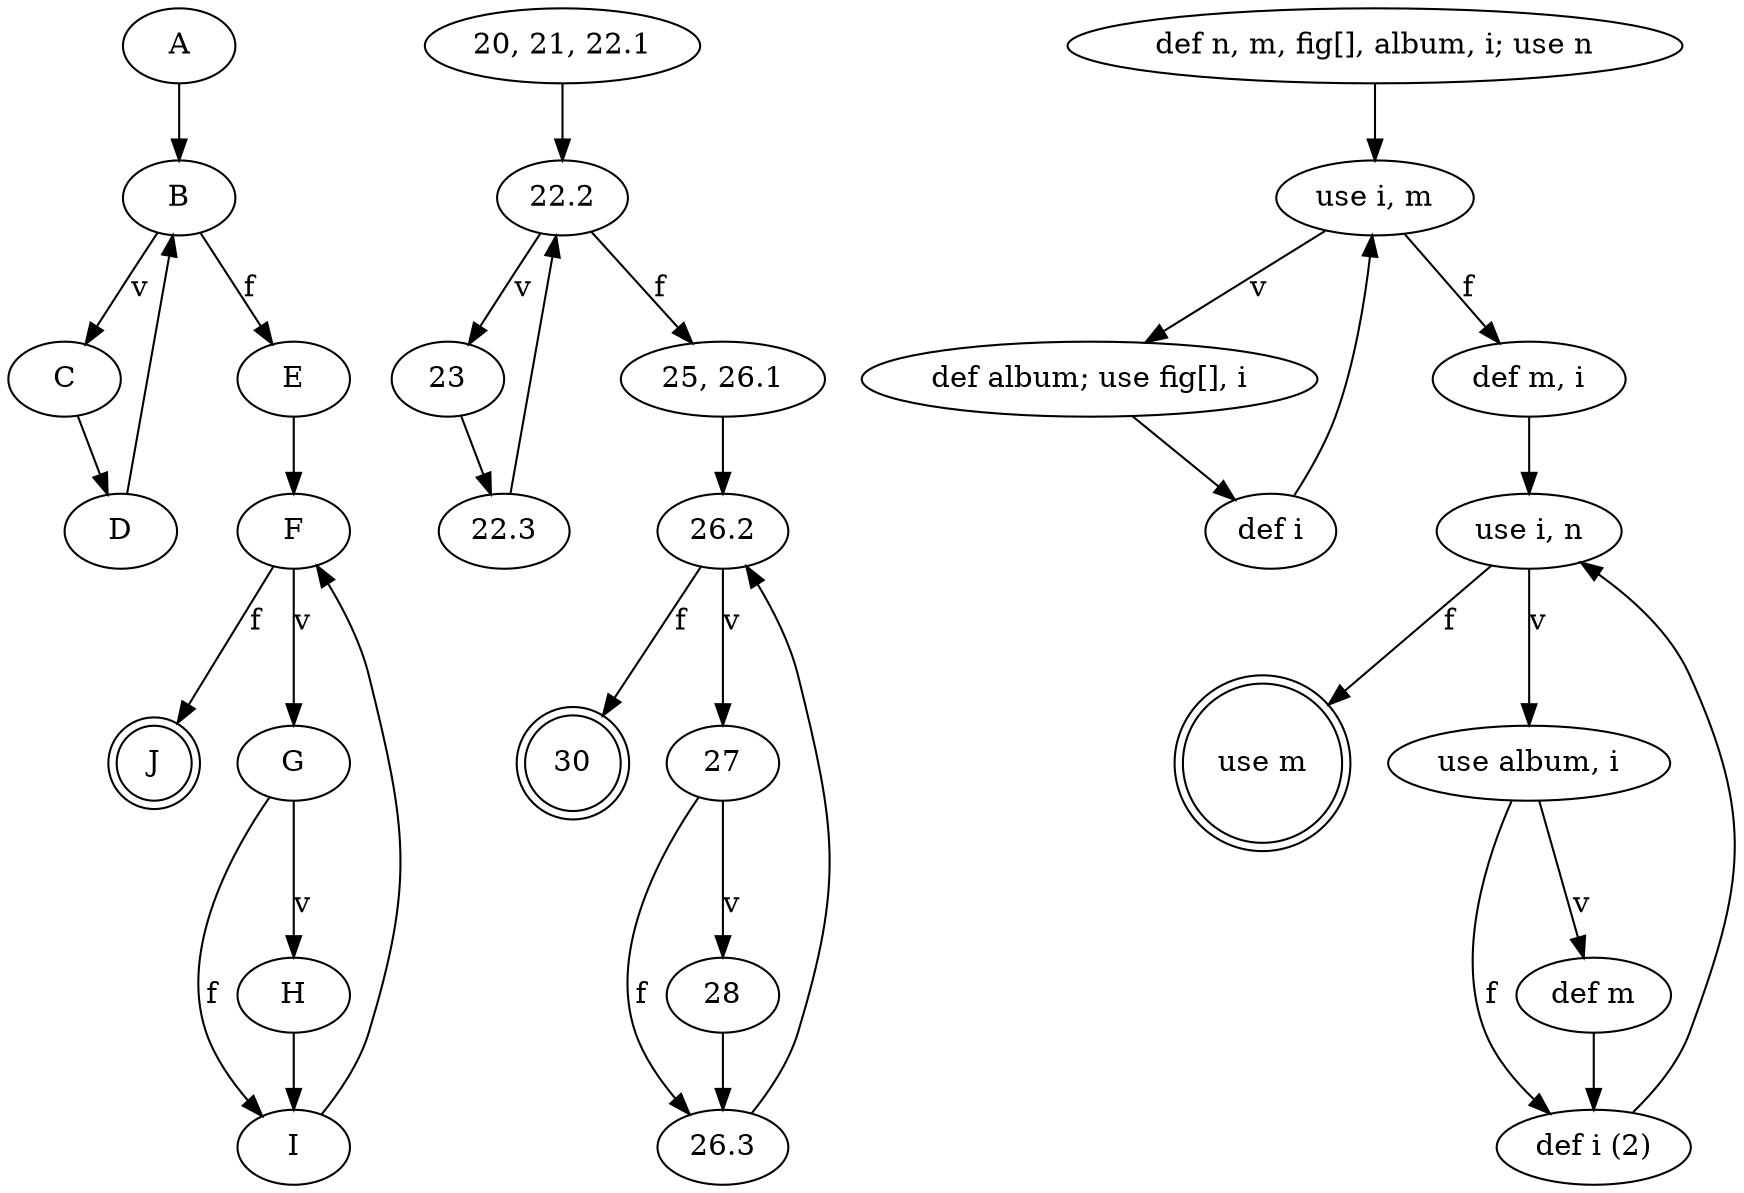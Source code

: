 /* https://neps.academy/br/exercise/163 
 * Complexidade Ciclomática = 4
 * Caminhos:
 * 1 - ABCDBEFGHIFJ (BASE)
 * 2 - ABEFGHIFJ
 * 3 - ABCDBEFJ
 * 4 - ABCDBEFGIFJ
*/ 

digraph {
    subgraph letra {
        "A" -> "B"
        "B" -> "C" [label="v"]
        "C" -> "D"
        "D" -> "B"
        "B" -> "E" [label="f"]
        "E" -> "F"
        "F" -> "J" [label="f"]
        "F" -> "G" [label="v"]
        "G" -> "H" [label="v"]
        "G" -> "I" [label="f"]
        "H" -> "I"
        "I" -> "F"
        
        "J" [shape="doublecircle"]
    }
    subgraph linhas {
        "20, 21, 22.1" -> "22.2"
        "22.2" -> "23" [label="v"]
        "23" -> "22.3"
        "22.3" -> "22.2"
        "22.2" -> "25, 26.1" [label="f"]
        "25, 26.1" -> "26.2"
        "26.2" -> "30" [label="f"]
        "26.2" -> "27" [label="v"]
        "27" -> "28" [label="v"]
        "27" -> "26.3" [label="f"]
        "28" -> "26.3"
        "26.3" -> "26.2"
        
        "30" [shape="doublecircle"]
    }

    subgraph def {
        "def n, m, fig[], album, i; use n" -> "use i, m"
        "use i, m" -> "def album; use fig[], i" [label="v"]
        "def album; use fig[], i" -> "def i"
        "def i" -> "use i, m"
        "use i, m" -> "def m, i" [label="f"]
        "def m, i" -> "use i, n"
        "use i, n" -> "use m" [label="f"]
        "use i, n" -> "use album, i" [label="v"]
        "use album, i" -> "def m" [label="v"]
        "use album, i" -> "def i (2)" [label="f"]
        "def m" -> "def i (2)"
        "def i (2)" -> "use i, n"
        
        "use m" [shape="doublecircle"]
    }
}